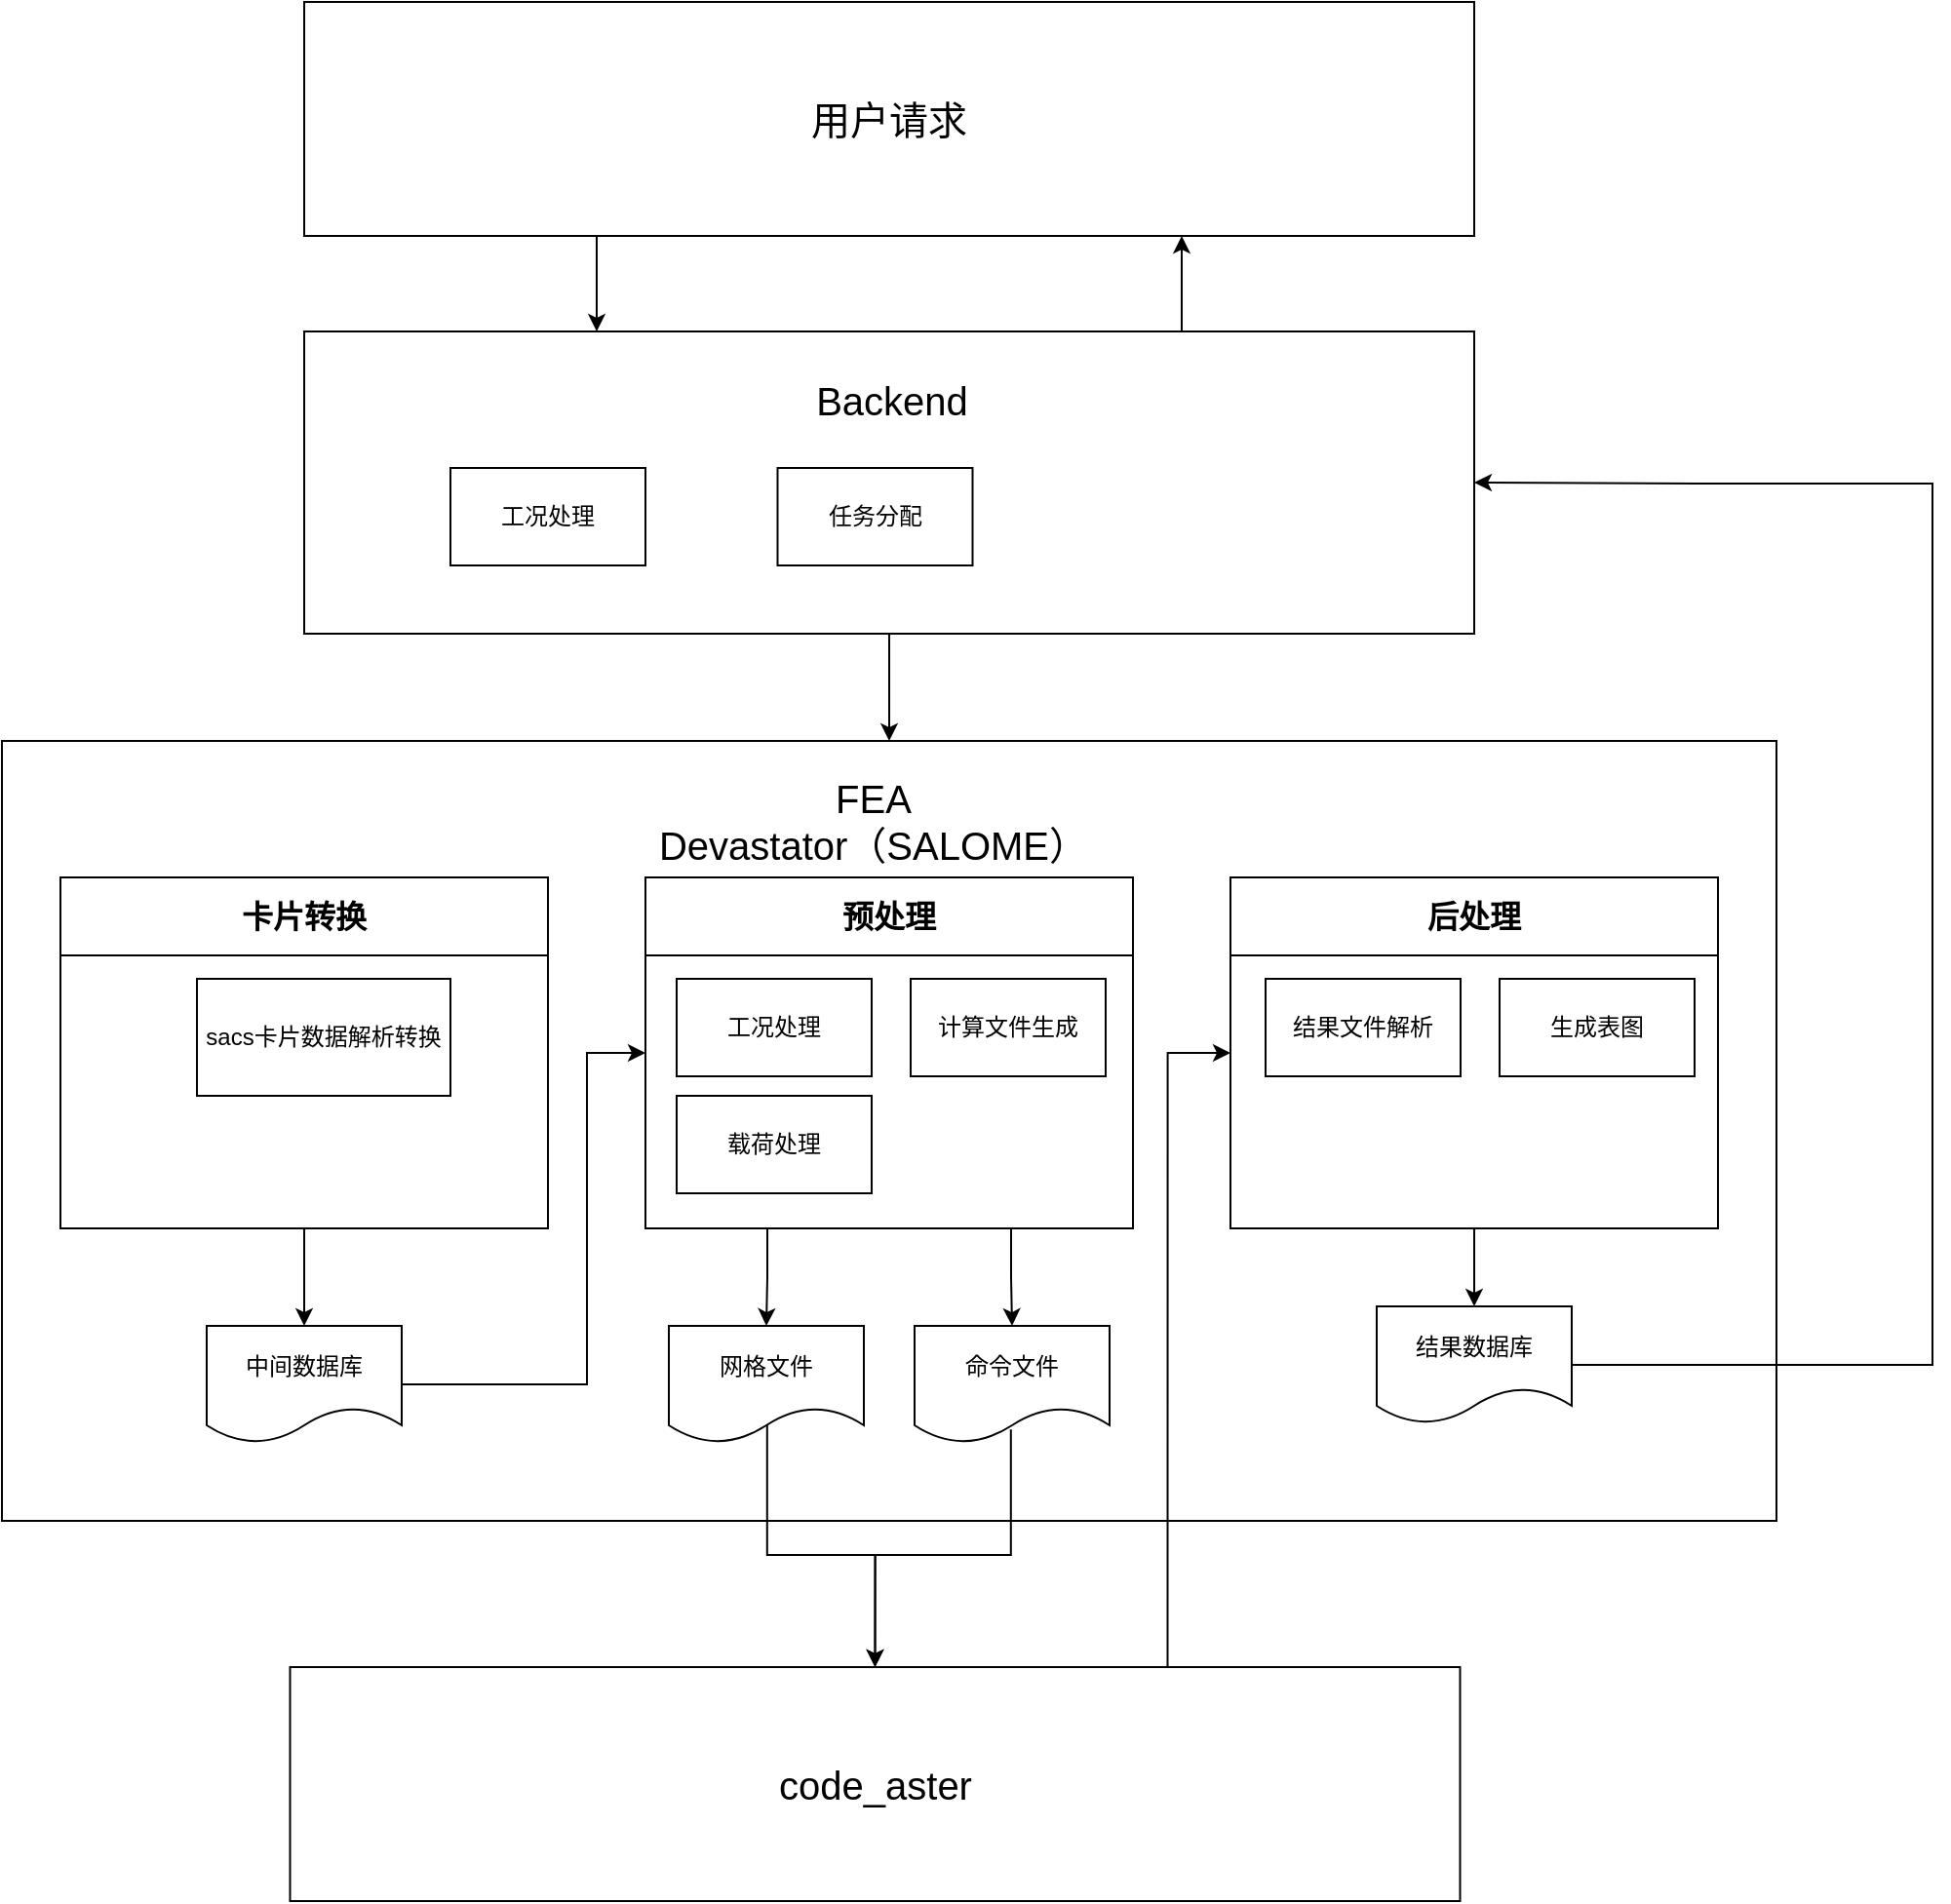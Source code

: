 <mxfile version="28.2.2">
  <diagram name="Page-1" id="74e2e168-ea6b-b213-b513-2b3c1d86103e">
    <mxGraphModel dx="-262" dy="564" grid="1" gridSize="10" guides="1" tooltips="1" connect="1" arrows="1" fold="1" page="1" pageScale="1" pageWidth="1100" pageHeight="850" background="none" math="0" shadow="0">
      <root>
        <mxCell id="0" />
        <mxCell id="1" parent="0" />
        <mxCell id="9iy6A6iOUr_-d6wuEB2l-59" value="" style="rounded=0;whiteSpace=wrap;html=1;" parent="1" vertex="1">
          <mxGeometry x="1155" y="409" width="910" height="400" as="geometry" />
        </mxCell>
        <mxCell id="9iy6A6iOUr_-d6wuEB2l-44" style="edgeStyle=orthogonalEdgeStyle;rounded=0;orthogonalLoop=1;jettySize=auto;html=1;exitX=0.5;exitY=1;exitDx=0;exitDy=0;entryX=0.5;entryY=0;entryDx=0;entryDy=0;" parent="1" source="9iy6A6iOUr_-d6wuEB2l-38" target="9iy6A6iOUr_-d6wuEB2l-43" edge="1">
          <mxGeometry relative="1" as="geometry" />
        </mxCell>
        <mxCell id="9iy6A6iOUr_-d6wuEB2l-38" value="卡片转换" style="swimlane;whiteSpace=wrap;html=1;startSize=40;fontSize=16;" parent="1" vertex="1">
          <mxGeometry x="1185" y="479" width="250" height="180" as="geometry" />
        </mxCell>
        <mxCell id="9iy6A6iOUr_-d6wuEB2l-48" value="sacs卡片数据解析转换" style="rounded=0;whiteSpace=wrap;html=1;flipV=0;flipH=1;" parent="9iy6A6iOUr_-d6wuEB2l-38" vertex="1">
          <mxGeometry x="70" y="52" width="130" height="60" as="geometry" />
        </mxCell>
        <mxCell id="9iy6A6iOUr_-d6wuEB2l-54" style="edgeStyle=orthogonalEdgeStyle;rounded=0;orthogonalLoop=1;jettySize=auto;html=1;exitX=0.25;exitY=1;exitDx=0;exitDy=0;entryX=0.5;entryY=0;entryDx=0;entryDy=0;" parent="1" source="9iy6A6iOUr_-d6wuEB2l-39" target="9iy6A6iOUr_-d6wuEB2l-45" edge="1">
          <mxGeometry relative="1" as="geometry" />
        </mxCell>
        <mxCell id="9iy6A6iOUr_-d6wuEB2l-39" value="预处理" style="swimlane;whiteSpace=wrap;html=1;startSize=40;fontSize=16;" parent="1" vertex="1">
          <mxGeometry x="1485" y="479" width="250" height="180" as="geometry" />
        </mxCell>
        <mxCell id="9iy6A6iOUr_-d6wuEB2l-50" value="载荷处理" style="rounded=0;whiteSpace=wrap;html=1;" parent="9iy6A6iOUr_-d6wuEB2l-39" vertex="1">
          <mxGeometry x="16" y="112" width="100" height="50" as="geometry" />
        </mxCell>
        <mxCell id="9iy6A6iOUr_-d6wuEB2l-49" value="工况处理" style="rounded=0;whiteSpace=wrap;html=1;flipV=0;flipH=1;" parent="9iy6A6iOUr_-d6wuEB2l-39" vertex="1">
          <mxGeometry x="16" y="52" width="100" height="50" as="geometry" />
        </mxCell>
        <mxCell id="9iy6A6iOUr_-d6wuEB2l-51" value="计算文件生成" style="rounded=0;whiteSpace=wrap;html=1;flipV=0;flipH=1;" parent="9iy6A6iOUr_-d6wuEB2l-39" vertex="1">
          <mxGeometry x="136" y="52" width="100" height="50" as="geometry" />
        </mxCell>
        <mxCell id="9iy6A6iOUr_-d6wuEB2l-56" style="edgeStyle=orthogonalEdgeStyle;rounded=0;orthogonalLoop=1;jettySize=auto;html=1;exitX=0.5;exitY=1;exitDx=0;exitDy=0;entryX=0.5;entryY=0;entryDx=0;entryDy=0;" parent="1" source="9iy6A6iOUr_-d6wuEB2l-40" target="9iy6A6iOUr_-d6wuEB2l-47" edge="1">
          <mxGeometry relative="1" as="geometry" />
        </mxCell>
        <mxCell id="9iy6A6iOUr_-d6wuEB2l-40" value="后处理" style="swimlane;whiteSpace=wrap;html=1;startSize=40;fontSize=16;" parent="1" vertex="1">
          <mxGeometry x="1785" y="479" width="250" height="180" as="geometry" />
        </mxCell>
        <mxCell id="9iy6A6iOUr_-d6wuEB2l-52" value="结果文件解析" style="rounded=0;whiteSpace=wrap;html=1;flipV=0;flipH=1;" parent="9iy6A6iOUr_-d6wuEB2l-40" vertex="1">
          <mxGeometry x="18" y="52" width="100" height="50" as="geometry" />
        </mxCell>
        <mxCell id="9iy6A6iOUr_-d6wuEB2l-53" value="生成表图" style="rounded=0;whiteSpace=wrap;html=1;flipV=0;flipH=1;" parent="9iy6A6iOUr_-d6wuEB2l-40" vertex="1">
          <mxGeometry x="138" y="52" width="100" height="50" as="geometry" />
        </mxCell>
        <mxCell id="9iy6A6iOUr_-d6wuEB2l-58" style="edgeStyle=orthogonalEdgeStyle;rounded=0;orthogonalLoop=1;jettySize=auto;html=1;entryX=0;entryY=0.5;entryDx=0;entryDy=0;" parent="1" source="9iy6A6iOUr_-d6wuEB2l-43" target="9iy6A6iOUr_-d6wuEB2l-39" edge="1">
          <mxGeometry relative="1" as="geometry">
            <Array as="points">
              <mxPoint x="1455" y="739" />
              <mxPoint x="1455" y="569" />
            </Array>
          </mxGeometry>
        </mxCell>
        <mxCell id="9iy6A6iOUr_-d6wuEB2l-43" value="中间数据库" style="shape=document;whiteSpace=wrap;html=1;boundedLbl=1;" parent="1" vertex="1">
          <mxGeometry x="1260" y="709" width="100" height="60" as="geometry" />
        </mxCell>
        <mxCell id="9iy6A6iOUr_-d6wuEB2l-67" style="edgeStyle=orthogonalEdgeStyle;rounded=0;orthogonalLoop=1;jettySize=auto;html=1;entryX=0.5;entryY=0;entryDx=0;entryDy=0;exitX=0.504;exitY=0.837;exitDx=0;exitDy=0;exitPerimeter=0;" parent="1" source="9iy6A6iOUr_-d6wuEB2l-45" target="9iy6A6iOUr_-d6wuEB2l-61" edge="1">
          <mxGeometry relative="1" as="geometry" />
        </mxCell>
        <mxCell id="9iy6A6iOUr_-d6wuEB2l-45" value="网格文件" style="shape=document;whiteSpace=wrap;html=1;boundedLbl=1;" parent="1" vertex="1">
          <mxGeometry x="1497" y="709" width="100" height="60" as="geometry" />
        </mxCell>
        <mxCell id="9iy6A6iOUr_-d6wuEB2l-68" style="edgeStyle=orthogonalEdgeStyle;rounded=0;orthogonalLoop=1;jettySize=auto;html=1;entryX=0.5;entryY=0;entryDx=0;entryDy=0;exitX=0.494;exitY=0.885;exitDx=0;exitDy=0;exitPerimeter=0;" parent="1" source="9iy6A6iOUr_-d6wuEB2l-46" target="9iy6A6iOUr_-d6wuEB2l-61" edge="1">
          <mxGeometry relative="1" as="geometry">
            <mxPoint x="1673" y="769" as="sourcePoint" />
          </mxGeometry>
        </mxCell>
        <mxCell id="9iy6A6iOUr_-d6wuEB2l-46" value="命令文件" style="shape=document;whiteSpace=wrap;html=1;boundedLbl=1;" parent="1" vertex="1">
          <mxGeometry x="1623" y="709" width="100" height="60" as="geometry" />
        </mxCell>
        <mxCell id="9iy6A6iOUr_-d6wuEB2l-72" style="edgeStyle=orthogonalEdgeStyle;rounded=0;orthogonalLoop=1;jettySize=auto;html=1;entryX=1;entryY=0.5;entryDx=0;entryDy=0;" parent="1" source="9iy6A6iOUr_-d6wuEB2l-47" target="9iy6A6iOUr_-d6wuEB2l-66" edge="1">
          <mxGeometry relative="1" as="geometry">
            <Array as="points">
              <mxPoint x="2145" y="729" />
              <mxPoint x="2145" y="277" />
              <mxPoint x="2025" y="277" />
            </Array>
          </mxGeometry>
        </mxCell>
        <mxCell id="9iy6A6iOUr_-d6wuEB2l-47" value="结果数据库" style="shape=document;whiteSpace=wrap;html=1;boundedLbl=1;" parent="1" vertex="1">
          <mxGeometry x="1860" y="699" width="100" height="60" as="geometry" />
        </mxCell>
        <mxCell id="9iy6A6iOUr_-d6wuEB2l-55" style="edgeStyle=orthogonalEdgeStyle;rounded=0;orthogonalLoop=1;jettySize=auto;html=1;exitX=0.75;exitY=1;exitDx=0;exitDy=0;entryX=0.5;entryY=0;entryDx=0;entryDy=0;" parent="1" source="9iy6A6iOUr_-d6wuEB2l-39" target="9iy6A6iOUr_-d6wuEB2l-46" edge="1">
          <mxGeometry relative="1" as="geometry" />
        </mxCell>
        <mxCell id="9iy6A6iOUr_-d6wuEB2l-60" value="FEA&lt;div&gt;Devastator（SALOME）&lt;/div&gt;" style="text;html=1;align=center;verticalAlign=middle;whiteSpace=wrap;rounded=0;labelBorderColor=none;fontSize=20;strokeColor=none;" parent="1" vertex="1">
          <mxGeometry x="1376.5" y="415" width="450" height="70" as="geometry" />
        </mxCell>
        <mxCell id="9iy6A6iOUr_-d6wuEB2l-65" style="edgeStyle=orthogonalEdgeStyle;rounded=0;orthogonalLoop=1;jettySize=auto;html=1;entryX=0;entryY=0.5;entryDx=0;entryDy=0;exitX=0.75;exitY=0;exitDx=0;exitDy=0;" parent="1" source="9iy6A6iOUr_-d6wuEB2l-61" target="9iy6A6iOUr_-d6wuEB2l-40" edge="1">
          <mxGeometry relative="1" as="geometry">
            <mxPoint x="1775" y="869" as="sourcePoint" />
            <Array as="points">
              <mxPoint x="1753" y="569" />
            </Array>
          </mxGeometry>
        </mxCell>
        <mxCell id="9iy6A6iOUr_-d6wuEB2l-61" value="code_aster" style="rounded=0;whiteSpace=wrap;html=1;labelBorderColor=none;fontSize=20;" parent="1" vertex="1">
          <mxGeometry x="1302.75" y="884" width="600" height="120" as="geometry" />
        </mxCell>
        <mxCell id="9iy6A6iOUr_-d6wuEB2l-70" style="edgeStyle=orthogonalEdgeStyle;rounded=0;orthogonalLoop=1;jettySize=auto;html=1;entryX=0.5;entryY=0;entryDx=0;entryDy=0;" parent="1" source="9iy6A6iOUr_-d6wuEB2l-66" target="9iy6A6iOUr_-d6wuEB2l-59" edge="1">
          <mxGeometry relative="1" as="geometry" />
        </mxCell>
        <mxCell id="9iy6A6iOUr_-d6wuEB2l-74" style="edgeStyle=orthogonalEdgeStyle;rounded=0;orthogonalLoop=1;jettySize=auto;html=1;exitX=0.75;exitY=0;exitDx=0;exitDy=0;entryX=0.75;entryY=1;entryDx=0;entryDy=0;" parent="1" source="9iy6A6iOUr_-d6wuEB2l-66" target="9iy6A6iOUr_-d6wuEB2l-71" edge="1">
          <mxGeometry relative="1" as="geometry" />
        </mxCell>
        <mxCell id="9iy6A6iOUr_-d6wuEB2l-66" value="" style="rounded=0;whiteSpace=wrap;html=1;labelBorderColor=none;fontSize=20;" parent="1" vertex="1">
          <mxGeometry x="1310" y="199" width="600" height="155" as="geometry" />
        </mxCell>
        <mxCell id="9iy6A6iOUr_-d6wuEB2l-73" style="edgeStyle=orthogonalEdgeStyle;rounded=0;orthogonalLoop=1;jettySize=auto;html=1;exitX=0.25;exitY=1;exitDx=0;exitDy=0;entryX=0.25;entryY=0;entryDx=0;entryDy=0;" parent="1" source="9iy6A6iOUr_-d6wuEB2l-71" target="9iy6A6iOUr_-d6wuEB2l-66" edge="1">
          <mxGeometry relative="1" as="geometry" />
        </mxCell>
        <mxCell id="9iy6A6iOUr_-d6wuEB2l-71" value="用户请求" style="rounded=0;whiteSpace=wrap;html=1;labelBorderColor=none;fontSize=20;" parent="1" vertex="1">
          <mxGeometry x="1310" y="30" width="600" height="120" as="geometry" />
        </mxCell>
        <mxCell id="9iy6A6iOUr_-d6wuEB2l-75" value="Backend" style="text;html=1;align=center;verticalAlign=middle;whiteSpace=wrap;rounded=0;labelBorderColor=none;fontSize=20;strokeColor=none;" parent="1" vertex="1">
          <mxGeometry x="1436.5" y="209" width="348.5" height="50" as="geometry" />
        </mxCell>
        <mxCell id="9iy6A6iOUr_-d6wuEB2l-76" value="工况处理" style="rounded=0;whiteSpace=wrap;html=1;flipV=0;flipH=1;" parent="1" vertex="1">
          <mxGeometry x="1385" y="269" width="100" height="50" as="geometry" />
        </mxCell>
        <mxCell id="9iy6A6iOUr_-d6wuEB2l-77" value="任务分配" style="rounded=0;whiteSpace=wrap;html=1;flipV=0;flipH=1;" parent="1" vertex="1">
          <mxGeometry x="1552.75" y="269" width="100" height="50" as="geometry" />
        </mxCell>
      </root>
    </mxGraphModel>
  </diagram>
</mxfile>
